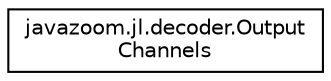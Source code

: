 digraph "Graphical Class Hierarchy"
{
 // LATEX_PDF_SIZE
  edge [fontname="Helvetica",fontsize="10",labelfontname="Helvetica",labelfontsize="10"];
  node [fontname="Helvetica",fontsize="10",shape=record];
  rankdir="LR";
  Node0 [label="javazoom.jl.decoder.Output\lChannels",height=0.2,width=0.4,color="black", fillcolor="white", style="filled",URL="$classjavazoom_1_1jl_1_1decoder_1_1_output_channels.html",tooltip=" "];
}
